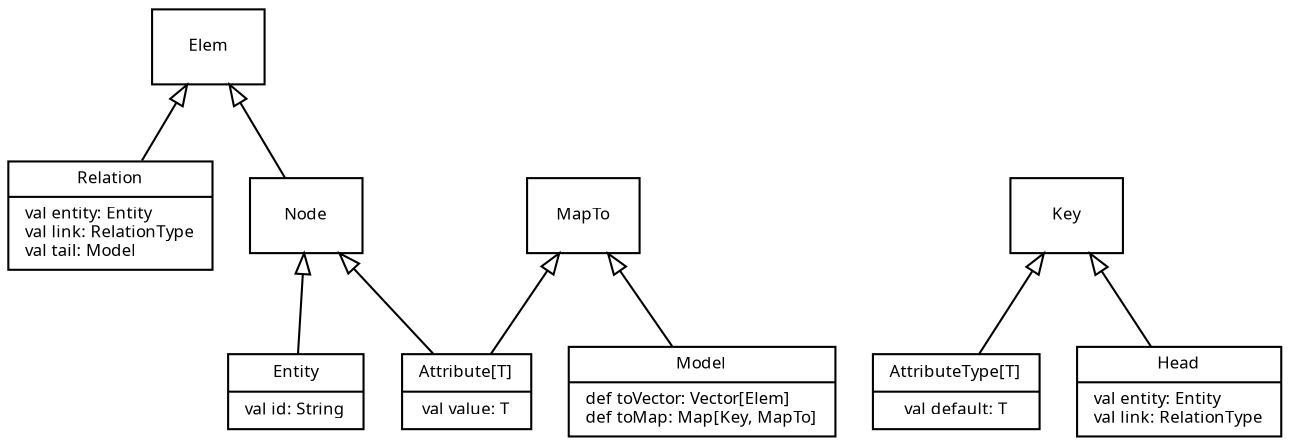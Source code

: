 /*     
**                  _______        
**                 |__   __|   reqT - a free requriements engineering tool  
**   _ __  ___   __ _ | |      (c) 2011-2014, Lund University  
**  |  __|/ _ \ / _  || |      http://reqT.org
**  | |  |  __/| (_| || |   
**  |_|   \___| \__  ||_|   
**                 | |      
**                 |_|      
** reqT is open source, licensed under the BSD 2-clause license: 
** http://opensource.org/licenses/bsd-license.php 
***************************************************************************/

digraph G { /* dot -T pdf -o metamodel.pdf metamodel.dot */
  fontname = "Sans"
  fontsize = 8
  rankdir = "BT"
  ordering = "out"
  nojustify = true

  node [
    fontname = "Sans"
    fontsize = 8
    shape = "record"
  ]

  edge [
    fontname = "Sans"
    fontsize = 8
    arrowhead = "empty"
  ]
 
  { rank = same; Elem;  }
  { rank = same; Relation; Node_; MapTo; Key;}
  { rank = same;  Attribute; Entity; AttributeType; Head; Model;}

  Node_ [label = "Node"]
  MapTo [label = "MapTo"]  //or Item or Mapped or
  Attribute [label = "{Attribute[T]|val value: T}"]
  AttributeType [label = "{AttributeType[T]|val default: T}"]
  Entity [label = "{Entity|val id: String}"]
  Relation [label = "{Relation|val entity: Entity\lval link: RelationType\lval tail: Model\l }"]
  Head [label = "{Head|val entity: Entity\lval link: RelationType\l }"]
  Model [label = "{Model|def toVector: Vector[Elem]\ldef toMap: Map[Key, MapTo] }"]

  Node_ -> Elem
  Relation -> Elem
  Attribute -> Node_
  Attribute -> MapTo
  Entity -> Node_
  
  Model -> MapTo
  
  AttributeType -> Key
  Head -> Key
  
}